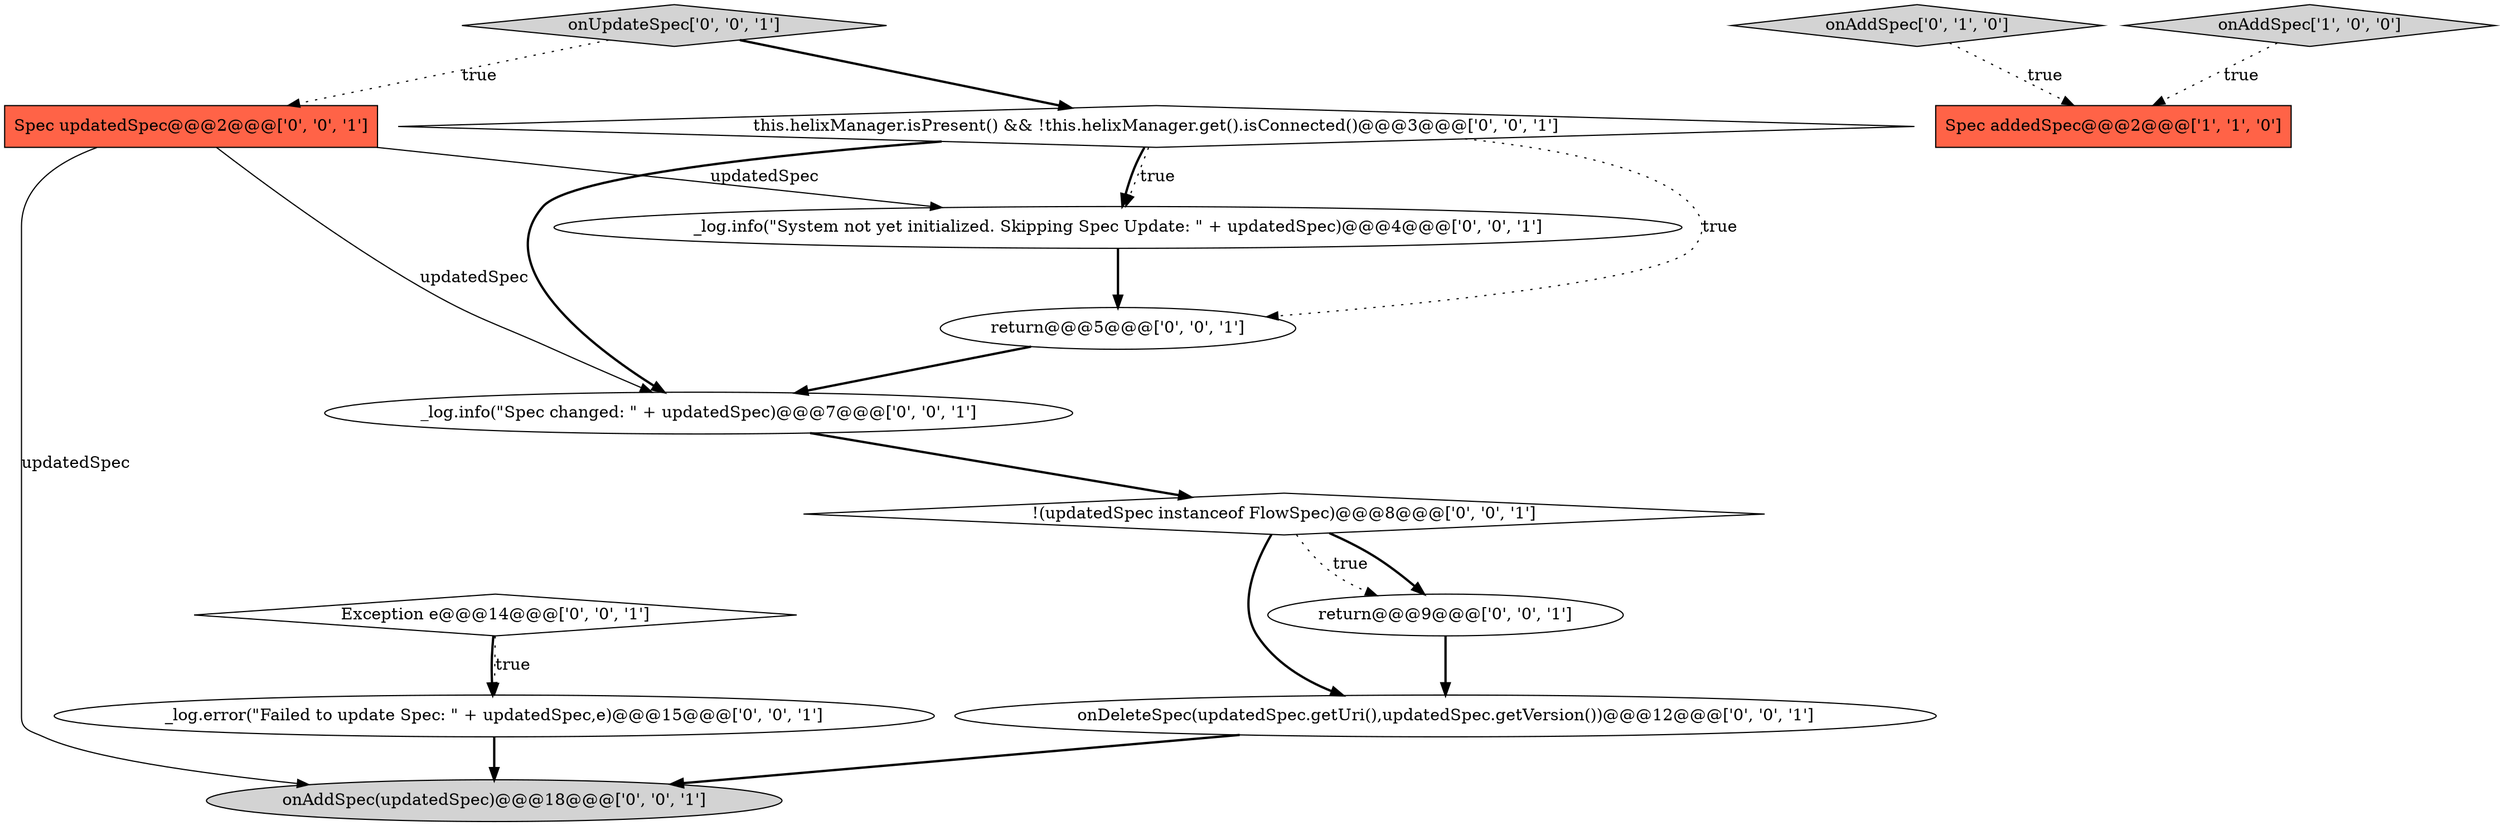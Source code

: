 digraph {
4 [style = filled, label = "Spec updatedSpec@@@2@@@['0', '0', '1']", fillcolor = tomato, shape = box image = "AAA0AAABBB3BBB"];
10 [style = filled, label = "_log.info(\"Spec changed: \" + updatedSpec)@@@7@@@['0', '0', '1']", fillcolor = white, shape = ellipse image = "AAA0AAABBB3BBB"];
11 [style = filled, label = "return@@@9@@@['0', '0', '1']", fillcolor = white, shape = ellipse image = "AAA0AAABBB3BBB"];
5 [style = filled, label = "onUpdateSpec['0', '0', '1']", fillcolor = lightgray, shape = diamond image = "AAA0AAABBB3BBB"];
12 [style = filled, label = "_log.error(\"Failed to update Spec: \" + updatedSpec,e)@@@15@@@['0', '0', '1']", fillcolor = white, shape = ellipse image = "AAA0AAABBB3BBB"];
8 [style = filled, label = "this.helixManager.isPresent() && !this.helixManager.get().isConnected()@@@3@@@['0', '0', '1']", fillcolor = white, shape = diamond image = "AAA0AAABBB3BBB"];
13 [style = filled, label = "onAddSpec(updatedSpec)@@@18@@@['0', '0', '1']", fillcolor = lightgray, shape = ellipse image = "AAA0AAABBB3BBB"];
6 [style = filled, label = "return@@@5@@@['0', '0', '1']", fillcolor = white, shape = ellipse image = "AAA0AAABBB3BBB"];
14 [style = filled, label = "Exception e@@@14@@@['0', '0', '1']", fillcolor = white, shape = diamond image = "AAA0AAABBB3BBB"];
2 [style = filled, label = "onAddSpec['0', '1', '0']", fillcolor = lightgray, shape = diamond image = "AAA0AAABBB2BBB"];
7 [style = filled, label = "!(updatedSpec instanceof FlowSpec)@@@8@@@['0', '0', '1']", fillcolor = white, shape = diamond image = "AAA0AAABBB3BBB"];
1 [style = filled, label = "onAddSpec['1', '0', '0']", fillcolor = lightgray, shape = diamond image = "AAA0AAABBB1BBB"];
3 [style = filled, label = "onDeleteSpec(updatedSpec.getUri(),updatedSpec.getVersion())@@@12@@@['0', '0', '1']", fillcolor = white, shape = ellipse image = "AAA0AAABBB3BBB"];
0 [style = filled, label = "Spec addedSpec@@@2@@@['1', '1', '0']", fillcolor = tomato, shape = box image = "AAA0AAABBB1BBB"];
9 [style = filled, label = "_log.info(\"System not yet initialized. Skipping Spec Update: \" + updatedSpec)@@@4@@@['0', '0', '1']", fillcolor = white, shape = ellipse image = "AAA0AAABBB3BBB"];
11->3 [style = bold, label=""];
8->9 [style = bold, label=""];
5->8 [style = bold, label=""];
1->0 [style = dotted, label="true"];
8->6 [style = dotted, label="true"];
4->9 [style = solid, label="updatedSpec"];
5->4 [style = dotted, label="true"];
14->12 [style = bold, label=""];
7->11 [style = bold, label=""];
14->12 [style = dotted, label="true"];
3->13 [style = bold, label=""];
7->11 [style = dotted, label="true"];
12->13 [style = bold, label=""];
9->6 [style = bold, label=""];
6->10 [style = bold, label=""];
7->3 [style = bold, label=""];
4->13 [style = solid, label="updatedSpec"];
10->7 [style = bold, label=""];
2->0 [style = dotted, label="true"];
4->10 [style = solid, label="updatedSpec"];
8->10 [style = bold, label=""];
8->9 [style = dotted, label="true"];
}
